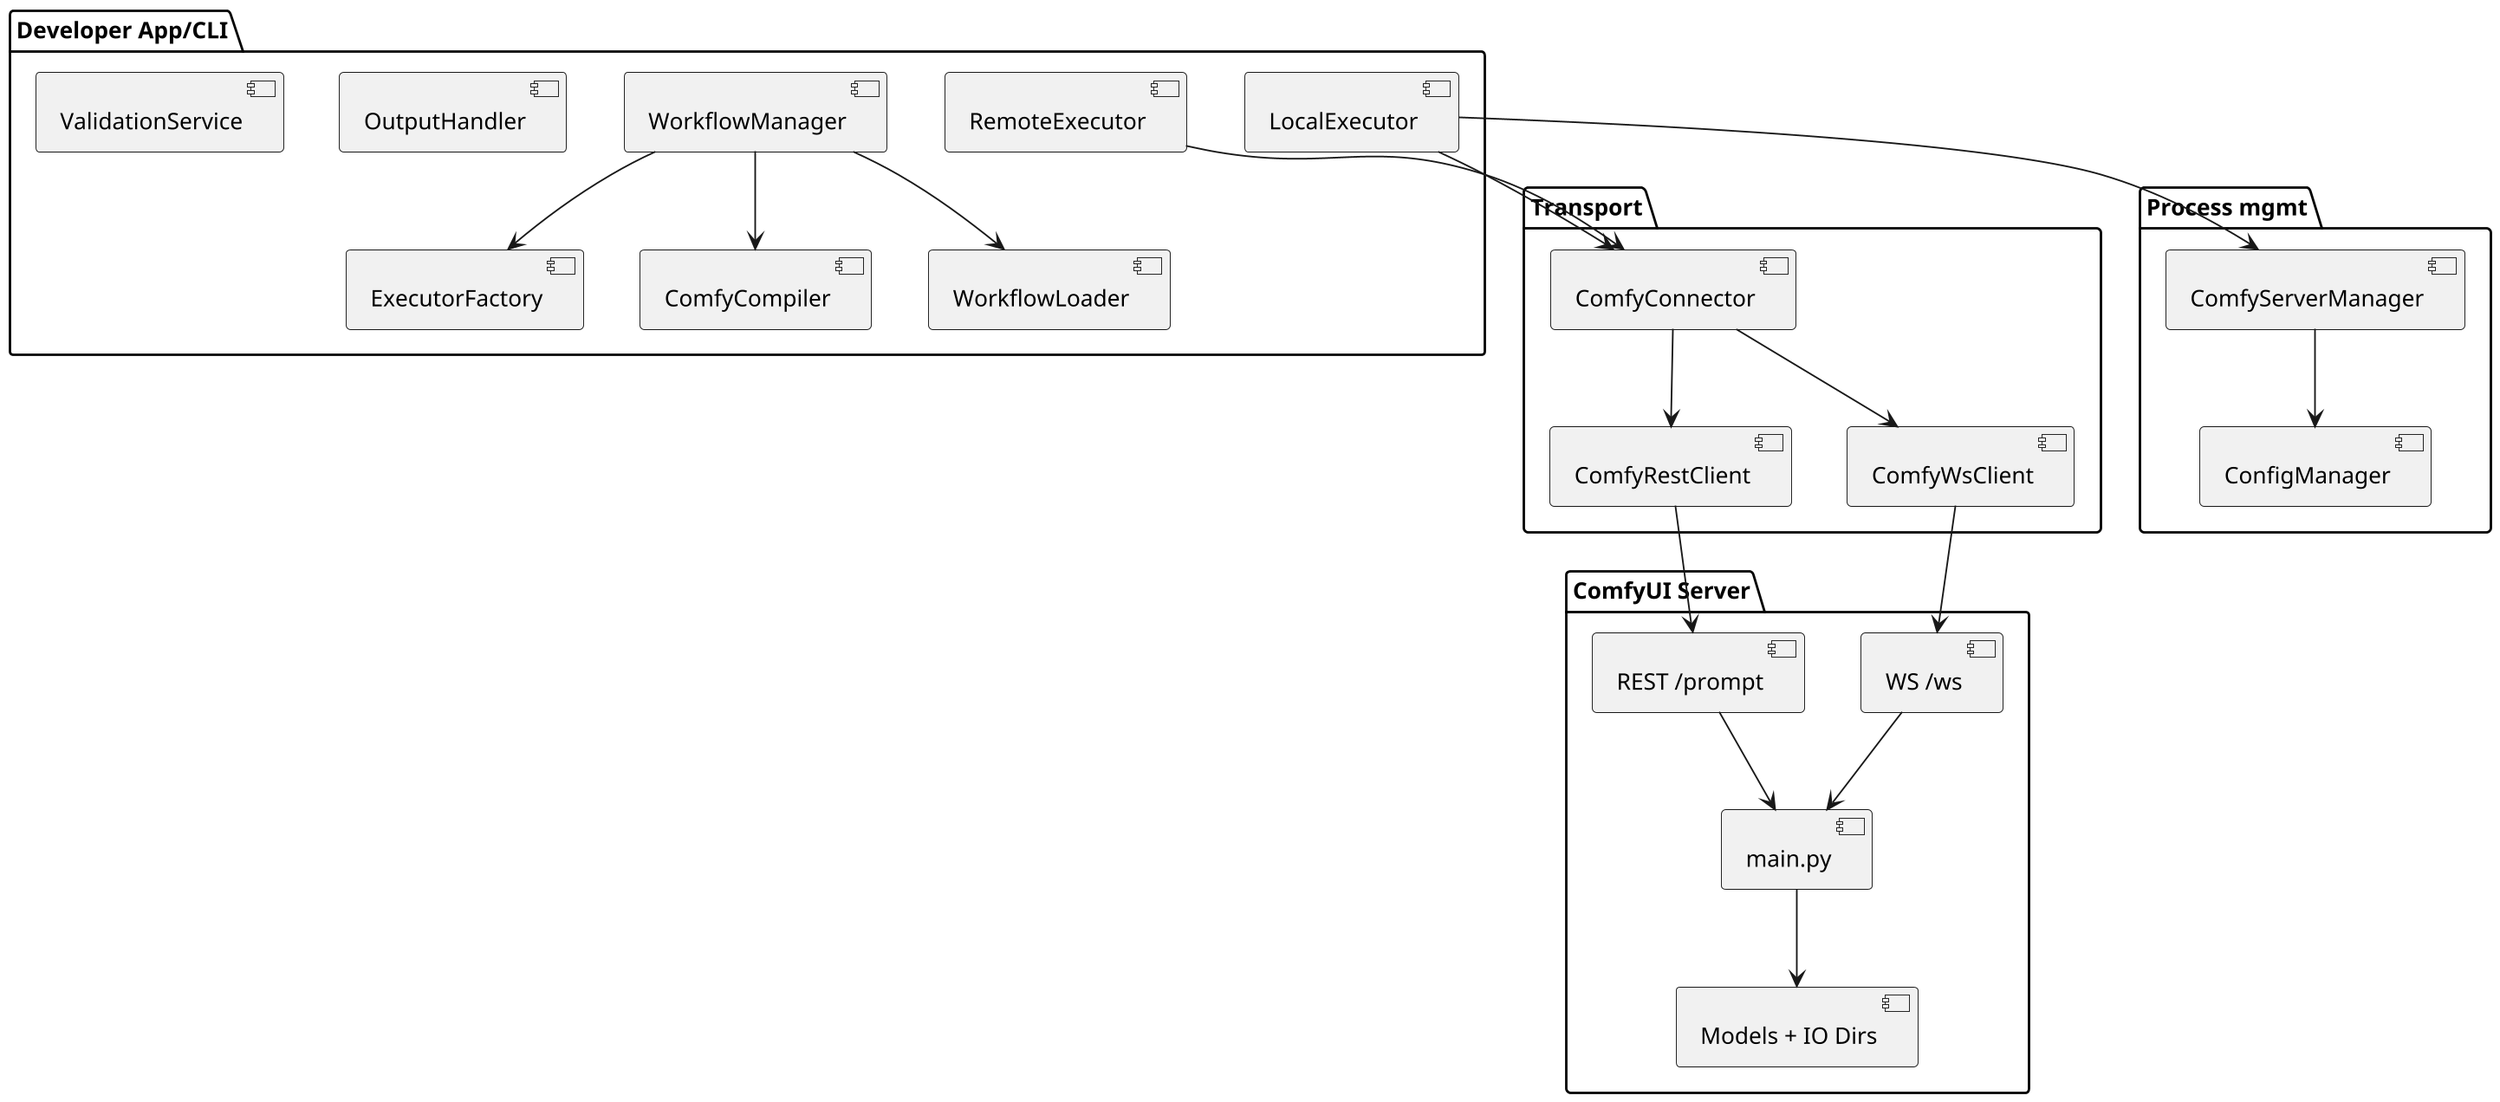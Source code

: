 @startuml
skinparam monochrome true
skinparam shadowing false
skinparam dpi 180

package "Developer App/CLI" {
  [WorkflowManager]
  [ExecutorFactory]
  [LocalExecutor]
  [RemoteExecutor]
  [ComfyCompiler]
  [WorkflowLoader]
  [OutputHandler]
  [ValidationService]
}

package "Transport" {
  [ComfyConnector]
  [ComfyRestClient]
  [ComfyWsClient]
}

package "Process mgmt" {
  [ComfyServerManager]
  [ConfigManager]
}

package "ComfyUI Server" {
  [main.py]
  [REST /prompt]
  [WS /ws]
  [Models + IO Dirs]
}

[WorkflowManager] --> [WorkflowLoader]
[WorkflowManager] --> [ComfyCompiler]
[WorkflowManager] --> [ExecutorFactory]
[LocalExecutor] --> [ComfyServerManager]
[LocalExecutor] --> [ComfyConnector]
[RemoteExecutor] --> [ComfyConnector]
[ComfyServerManager] --> [ConfigManager]
[ComfyConnector] --> [ComfyRestClient]
[ComfyConnector] --> [ComfyWsClient]
[ComfyRestClient] --> [REST /prompt]
[ComfyWsClient] --> [WS /ws]
[REST /prompt] --> [main.py]
[WS /ws] --> [main.py]
[main.py] --> [Models + IO Dirs]
@enduml